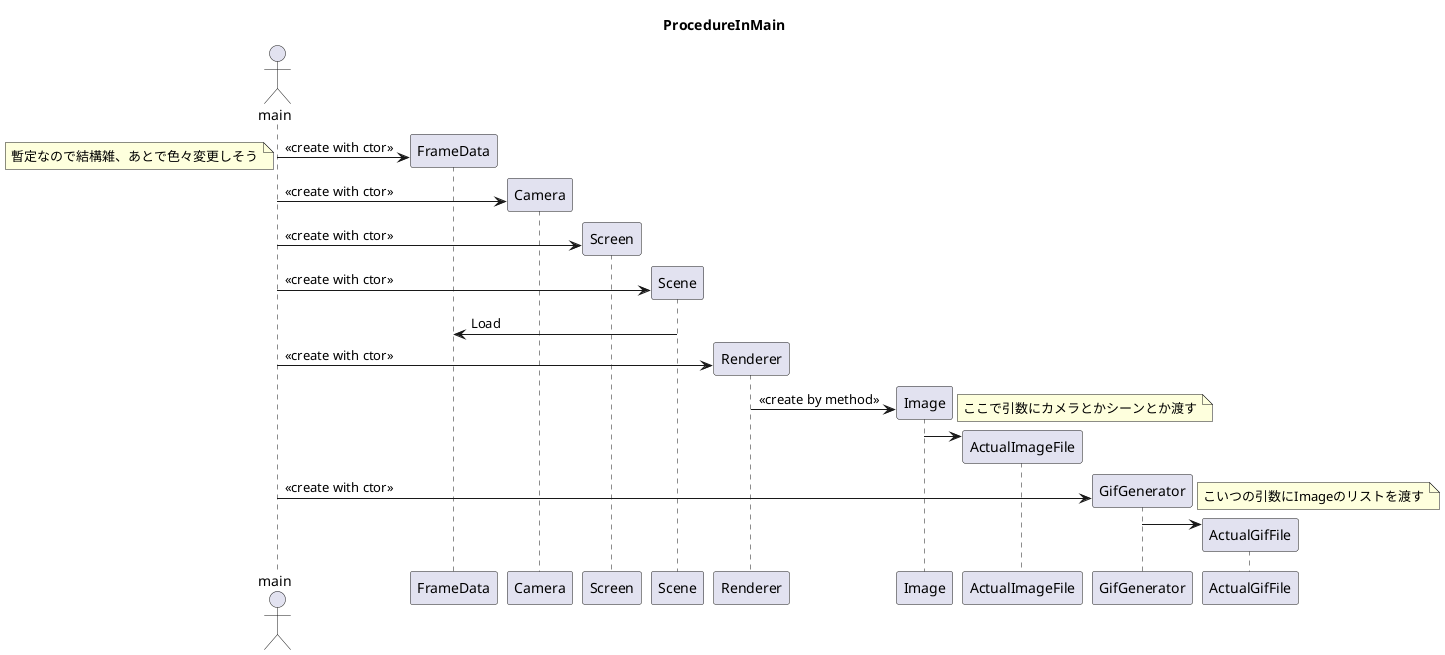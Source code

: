 @startuml
title ProcedureInMain
actor main

create FrameData
main -> FrameData : <<create with ctor>>
note left: 暫定なので結構雑、あとで色々変更しそう

create Camera
main -> Camera : <<create with ctor>>

create Screen
main -> Screen : <<create with ctor>>

create Scene
main -> Scene : <<create with ctor>>
Scene -> FrameData : Load

create Renderer
main -> Renderer : <<create with ctor>>

create Image
Renderer -> Image : <<create by method>>
note right : ここで引数にカメラとかシーンとか渡す

create ActualImageFile
Image -> ActualImageFile

create GifGenerator
main -> GifGenerator : <<create with ctor>>
note right: こいつの引数にImageのリストを渡す

create ActualGifFile
GifGenerator -> ActualGifFile

@enduml